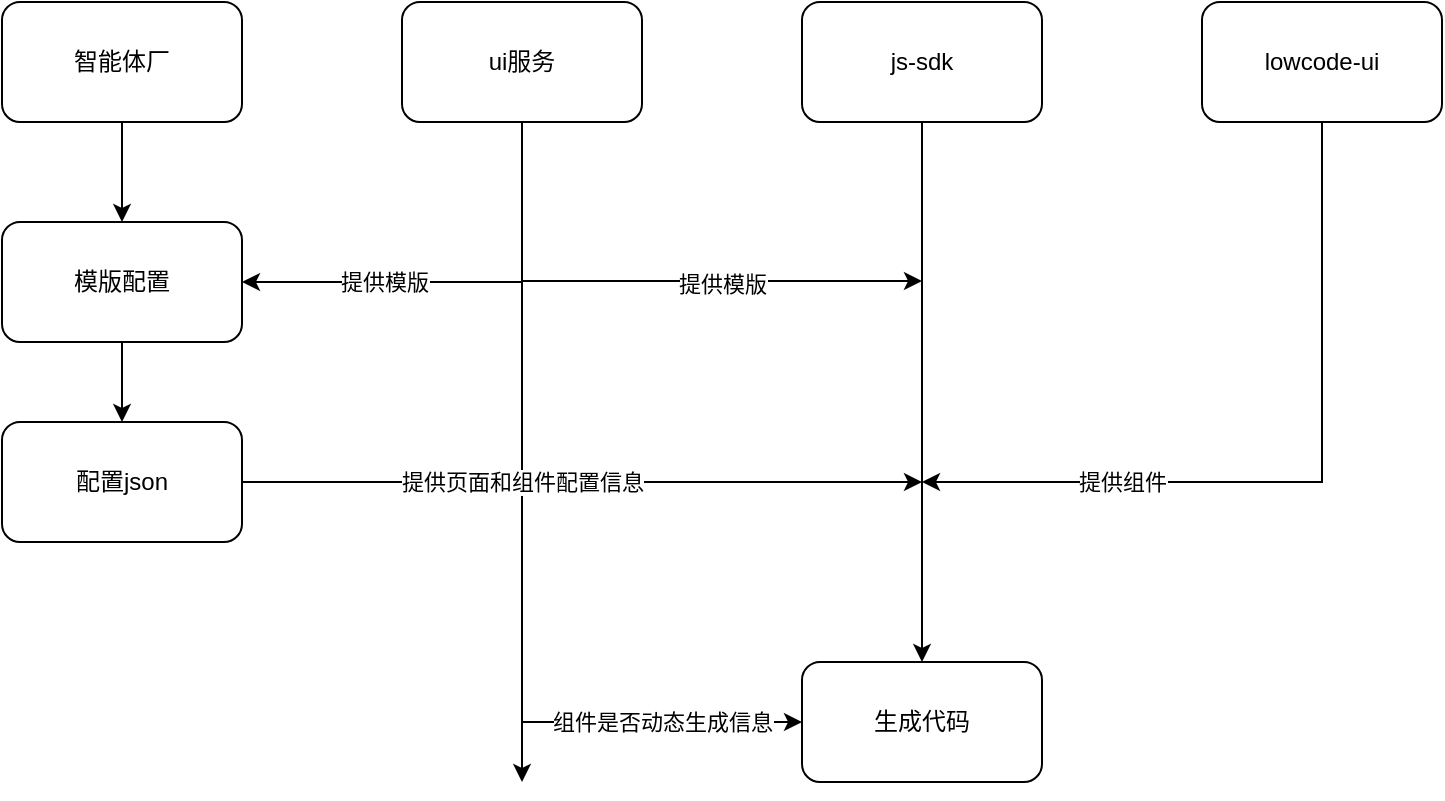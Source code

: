 <mxfile version="20.6.2" type="github">
  <diagram id="6CywUYdzfx6pyuz3keM9" name="第 1 页">
    <mxGraphModel dx="1426" dy="750" grid="1" gridSize="10" guides="1" tooltips="1" connect="1" arrows="1" fold="1" page="1" pageScale="1" pageWidth="827" pageHeight="1169" math="0" shadow="0">
      <root>
        <mxCell id="0" />
        <mxCell id="1" parent="0" />
        <mxCell id="Md3witNqOyMrATEKd-Y4-62" value="" style="edgeStyle=orthogonalEdgeStyle;rounded=0;orthogonalLoop=1;jettySize=auto;html=1;" edge="1" parent="1" source="Md3witNqOyMrATEKd-Y4-60" target="Md3witNqOyMrATEKd-Y4-61">
          <mxGeometry relative="1" as="geometry" />
        </mxCell>
        <mxCell id="Md3witNqOyMrATEKd-Y4-60" value="智能体厂" style="rounded=1;whiteSpace=wrap;html=1;" vertex="1" parent="1">
          <mxGeometry x="40" y="50" width="120" height="60" as="geometry" />
        </mxCell>
        <mxCell id="Md3witNqOyMrATEKd-Y4-74" value="" style="edgeStyle=orthogonalEdgeStyle;rounded=0;orthogonalLoop=1;jettySize=auto;html=1;" edge="1" parent="1" source="Md3witNqOyMrATEKd-Y4-61" target="Md3witNqOyMrATEKd-Y4-73">
          <mxGeometry relative="1" as="geometry" />
        </mxCell>
        <mxCell id="Md3witNqOyMrATEKd-Y4-61" value="模版配置" style="whiteSpace=wrap;html=1;rounded=1;" vertex="1" parent="1">
          <mxGeometry x="40" y="160" width="120" height="60" as="geometry" />
        </mxCell>
        <mxCell id="Md3witNqOyMrATEKd-Y4-76" value="" style="edgeStyle=orthogonalEdgeStyle;rounded=0;orthogonalLoop=1;jettySize=auto;html=1;fontColor=#FF3333;" edge="1" parent="1" source="Md3witNqOyMrATEKd-Y4-63" target="Md3witNqOyMrATEKd-Y4-75">
          <mxGeometry relative="1" as="geometry" />
        </mxCell>
        <mxCell id="Md3witNqOyMrATEKd-Y4-63" value="js-sdk" style="rounded=1;whiteSpace=wrap;html=1;" vertex="1" parent="1">
          <mxGeometry x="440" y="50" width="120" height="60" as="geometry" />
        </mxCell>
        <mxCell id="Md3witNqOyMrATEKd-Y4-87" style="edgeStyle=orthogonalEdgeStyle;rounded=0;orthogonalLoop=1;jettySize=auto;html=1;fontColor=#000000;" edge="1" parent="1" source="Md3witNqOyMrATEKd-Y4-64">
          <mxGeometry relative="1" as="geometry">
            <mxPoint x="300" y="440" as="targetPoint" />
          </mxGeometry>
        </mxCell>
        <mxCell id="Md3witNqOyMrATEKd-Y4-64" value="ui服务" style="rounded=1;whiteSpace=wrap;html=1;" vertex="1" parent="1">
          <mxGeometry x="240" y="50" width="120" height="60" as="geometry" />
        </mxCell>
        <mxCell id="Md3witNqOyMrATEKd-Y4-71" value="" style="endArrow=classic;html=1;rounded=0;entryX=1;entryY=0.5;entryDx=0;entryDy=0;" edge="1" parent="1" target="Md3witNqOyMrATEKd-Y4-61">
          <mxGeometry relative="1" as="geometry">
            <mxPoint x="300" y="190" as="sourcePoint" />
            <mxPoint x="530" y="350" as="targetPoint" />
            <Array as="points">
              <mxPoint x="200" y="190" />
            </Array>
          </mxGeometry>
        </mxCell>
        <mxCell id="Md3witNqOyMrATEKd-Y4-72" value="提供模版" style="edgeLabel;resizable=0;html=1;align=center;verticalAlign=middle;" connectable="0" vertex="1" parent="Md3witNqOyMrATEKd-Y4-71">
          <mxGeometry relative="1" as="geometry">
            <mxPoint x="1" as="offset" />
          </mxGeometry>
        </mxCell>
        <mxCell id="Md3witNqOyMrATEKd-Y4-73" value="配置json" style="whiteSpace=wrap;html=1;rounded=1;" vertex="1" parent="1">
          <mxGeometry x="40" y="260" width="120" height="60" as="geometry" />
        </mxCell>
        <mxCell id="Md3witNqOyMrATEKd-Y4-75" value="生成代码" style="whiteSpace=wrap;html=1;rounded=1;" vertex="1" parent="1">
          <mxGeometry x="440" y="380" width="120" height="60" as="geometry" />
        </mxCell>
        <mxCell id="Md3witNqOyMrATEKd-Y4-77" value="" style="endArrow=classic;html=1;rounded=0;fontColor=#FF3333;" edge="1" parent="1">
          <mxGeometry relative="1" as="geometry">
            <mxPoint x="300" y="189.5" as="sourcePoint" />
            <mxPoint x="500" y="189.5" as="targetPoint" />
            <Array as="points">
              <mxPoint x="450" y="189.5" />
            </Array>
          </mxGeometry>
        </mxCell>
        <mxCell id="Md3witNqOyMrATEKd-Y4-78" value="&lt;font color=&quot;#000000&quot;&gt;提供模版&lt;/font&gt;" style="edgeLabel;resizable=0;html=1;align=center;verticalAlign=middle;fontColor=#FF3333;" connectable="0" vertex="1" parent="Md3witNqOyMrATEKd-Y4-77">
          <mxGeometry relative="1" as="geometry">
            <mxPoint y="1" as="offset" />
          </mxGeometry>
        </mxCell>
        <mxCell id="Md3witNqOyMrATEKd-Y4-81" value="提供页面和组件配置信息" style="endArrow=classic;html=1;rounded=0;fontColor=#000000;exitX=1;exitY=0.5;exitDx=0;exitDy=0;" edge="1" parent="1" source="Md3witNqOyMrATEKd-Y4-73">
          <mxGeometry x="-0.176" relative="1" as="geometry">
            <mxPoint x="430" y="350" as="sourcePoint" />
            <mxPoint x="500" y="290" as="targetPoint" />
            <mxPoint as="offset" />
          </mxGeometry>
        </mxCell>
        <mxCell id="Md3witNqOyMrATEKd-Y4-83" value="lowcode-ui" style="rounded=1;whiteSpace=wrap;html=1;fontColor=#000000;" vertex="1" parent="1">
          <mxGeometry x="640" y="50" width="120" height="60" as="geometry" />
        </mxCell>
        <mxCell id="Md3witNqOyMrATEKd-Y4-84" value="" style="endArrow=classic;html=1;rounded=0;fontColor=#000000;exitX=0.5;exitY=1;exitDx=0;exitDy=0;" edge="1" parent="1" source="Md3witNqOyMrATEKd-Y4-83">
          <mxGeometry relative="1" as="geometry">
            <mxPoint x="430" y="340" as="sourcePoint" />
            <mxPoint x="500" y="290" as="targetPoint" />
            <Array as="points">
              <mxPoint x="700" y="240" />
              <mxPoint x="700" y="290" />
            </Array>
          </mxGeometry>
        </mxCell>
        <mxCell id="Md3witNqOyMrATEKd-Y4-85" value="提供组件" style="edgeLabel;resizable=0;html=1;align=center;verticalAlign=middle;fontColor=#000000;" connectable="0" vertex="1" parent="Md3witNqOyMrATEKd-Y4-84">
          <mxGeometry relative="1" as="geometry">
            <mxPoint x="-90" as="offset" />
          </mxGeometry>
        </mxCell>
        <mxCell id="Md3witNqOyMrATEKd-Y4-96" value="" style="endArrow=classic;html=1;rounded=0;fontColor=#000000;entryX=0;entryY=0.5;entryDx=0;entryDy=0;" edge="1" parent="1" target="Md3witNqOyMrATEKd-Y4-75">
          <mxGeometry relative="1" as="geometry">
            <mxPoint x="300" y="410" as="sourcePoint" />
            <mxPoint x="400" y="460" as="targetPoint" />
          </mxGeometry>
        </mxCell>
        <mxCell id="Md3witNqOyMrATEKd-Y4-97" value="组件是否动态生成信息" style="edgeLabel;resizable=0;html=1;align=center;verticalAlign=middle;fontColor=#000000;" connectable="0" vertex="1" parent="Md3witNqOyMrATEKd-Y4-96">
          <mxGeometry relative="1" as="geometry" />
        </mxCell>
      </root>
    </mxGraphModel>
  </diagram>
</mxfile>
